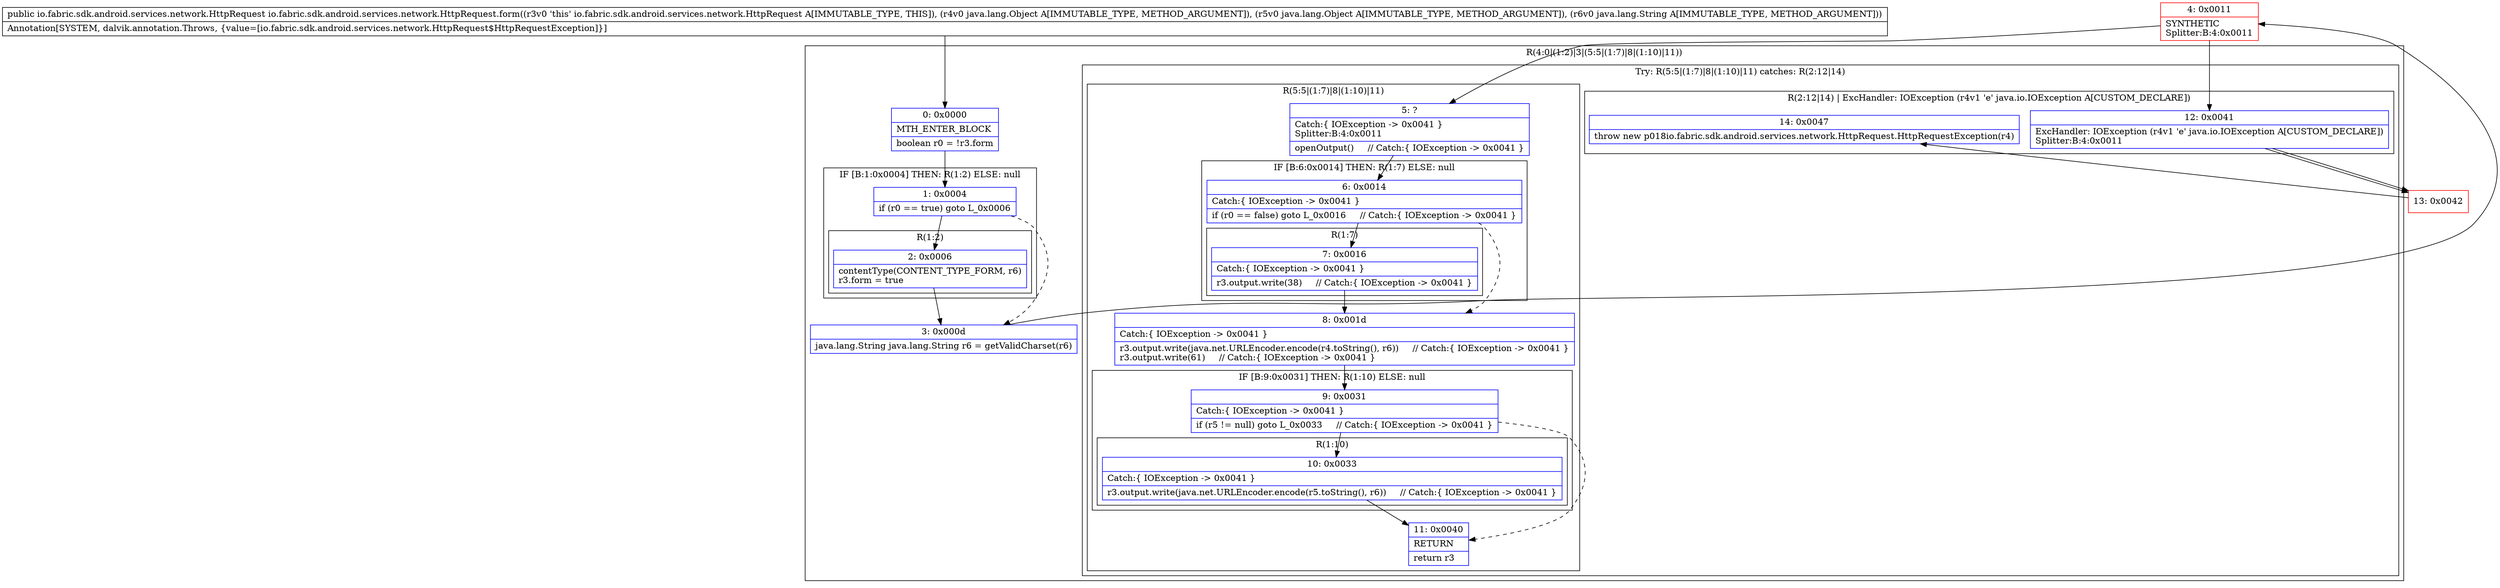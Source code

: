 digraph "CFG forio.fabric.sdk.android.services.network.HttpRequest.form(Ljava\/lang\/Object;Ljava\/lang\/Object;Ljava\/lang\/String;)Lio\/fabric\/sdk\/android\/services\/network\/HttpRequest;" {
subgraph cluster_Region_1016394119 {
label = "R(4:0|(1:2)|3|(5:5|(1:7)|8|(1:10)|11))";
node [shape=record,color=blue];
Node_0 [shape=record,label="{0\:\ 0x0000|MTH_ENTER_BLOCK\l|boolean r0 = !r3.form\l}"];
subgraph cluster_IfRegion_21062960 {
label = "IF [B:1:0x0004] THEN: R(1:2) ELSE: null";
node [shape=record,color=blue];
Node_1 [shape=record,label="{1\:\ 0x0004|if (r0 == true) goto L_0x0006\l}"];
subgraph cluster_Region_1584084792 {
label = "R(1:2)";
node [shape=record,color=blue];
Node_2 [shape=record,label="{2\:\ 0x0006|contentType(CONTENT_TYPE_FORM, r6)\lr3.form = true\l}"];
}
}
Node_3 [shape=record,label="{3\:\ 0x000d|java.lang.String java.lang.String r6 = getValidCharset(r6)\l}"];
subgraph cluster_TryCatchRegion_1498493834 {
label = "Try: R(5:5|(1:7)|8|(1:10)|11) catches: R(2:12|14)";
node [shape=record,color=blue];
subgraph cluster_Region_978719566 {
label = "R(5:5|(1:7)|8|(1:10)|11)";
node [shape=record,color=blue];
Node_5 [shape=record,label="{5\:\ ?|Catch:\{ IOException \-\> 0x0041 \}\lSplitter:B:4:0x0011\l|openOutput()     \/\/ Catch:\{ IOException \-\> 0x0041 \}\l}"];
subgraph cluster_IfRegion_505992081 {
label = "IF [B:6:0x0014] THEN: R(1:7) ELSE: null";
node [shape=record,color=blue];
Node_6 [shape=record,label="{6\:\ 0x0014|Catch:\{ IOException \-\> 0x0041 \}\l|if (r0 == false) goto L_0x0016     \/\/ Catch:\{ IOException \-\> 0x0041 \}\l}"];
subgraph cluster_Region_1642694168 {
label = "R(1:7)";
node [shape=record,color=blue];
Node_7 [shape=record,label="{7\:\ 0x0016|Catch:\{ IOException \-\> 0x0041 \}\l|r3.output.write(38)     \/\/ Catch:\{ IOException \-\> 0x0041 \}\l}"];
}
}
Node_8 [shape=record,label="{8\:\ 0x001d|Catch:\{ IOException \-\> 0x0041 \}\l|r3.output.write(java.net.URLEncoder.encode(r4.toString(), r6))     \/\/ Catch:\{ IOException \-\> 0x0041 \}\lr3.output.write(61)     \/\/ Catch:\{ IOException \-\> 0x0041 \}\l}"];
subgraph cluster_IfRegion_499497224 {
label = "IF [B:9:0x0031] THEN: R(1:10) ELSE: null";
node [shape=record,color=blue];
Node_9 [shape=record,label="{9\:\ 0x0031|Catch:\{ IOException \-\> 0x0041 \}\l|if (r5 != null) goto L_0x0033     \/\/ Catch:\{ IOException \-\> 0x0041 \}\l}"];
subgraph cluster_Region_559273290 {
label = "R(1:10)";
node [shape=record,color=blue];
Node_10 [shape=record,label="{10\:\ 0x0033|Catch:\{ IOException \-\> 0x0041 \}\l|r3.output.write(java.net.URLEncoder.encode(r5.toString(), r6))     \/\/ Catch:\{ IOException \-\> 0x0041 \}\l}"];
}
}
Node_11 [shape=record,label="{11\:\ 0x0040|RETURN\l|return r3\l}"];
}
subgraph cluster_Region_437292927 {
label = "R(2:12|14) | ExcHandler: IOException (r4v1 'e' java.io.IOException A[CUSTOM_DECLARE])\l";
node [shape=record,color=blue];
Node_12 [shape=record,label="{12\:\ 0x0041|ExcHandler: IOException (r4v1 'e' java.io.IOException A[CUSTOM_DECLARE])\lSplitter:B:4:0x0011\l}"];
Node_14 [shape=record,label="{14\:\ 0x0047|throw new p018io.fabric.sdk.android.services.network.HttpRequest.HttpRequestException(r4)\l}"];
}
}
}
subgraph cluster_Region_437292927 {
label = "R(2:12|14) | ExcHandler: IOException (r4v1 'e' java.io.IOException A[CUSTOM_DECLARE])\l";
node [shape=record,color=blue];
Node_12 [shape=record,label="{12\:\ 0x0041|ExcHandler: IOException (r4v1 'e' java.io.IOException A[CUSTOM_DECLARE])\lSplitter:B:4:0x0011\l}"];
Node_14 [shape=record,label="{14\:\ 0x0047|throw new p018io.fabric.sdk.android.services.network.HttpRequest.HttpRequestException(r4)\l}"];
}
Node_4 [shape=record,color=red,label="{4\:\ 0x0011|SYNTHETIC\lSplitter:B:4:0x0011\l}"];
Node_13 [shape=record,color=red,label="{13\:\ 0x0042}"];
MethodNode[shape=record,label="{public io.fabric.sdk.android.services.network.HttpRequest io.fabric.sdk.android.services.network.HttpRequest.form((r3v0 'this' io.fabric.sdk.android.services.network.HttpRequest A[IMMUTABLE_TYPE, THIS]), (r4v0 java.lang.Object A[IMMUTABLE_TYPE, METHOD_ARGUMENT]), (r5v0 java.lang.Object A[IMMUTABLE_TYPE, METHOD_ARGUMENT]), (r6v0 java.lang.String A[IMMUTABLE_TYPE, METHOD_ARGUMENT]))  | Annotation[SYSTEM, dalvik.annotation.Throws, \{value=[io.fabric.sdk.android.services.network.HttpRequest$HttpRequestException]\}]\l}"];
MethodNode -> Node_0;
Node_0 -> Node_1;
Node_1 -> Node_2;
Node_1 -> Node_3[style=dashed];
Node_2 -> Node_3;
Node_3 -> Node_4;
Node_5 -> Node_6;
Node_6 -> Node_7;
Node_6 -> Node_8[style=dashed];
Node_7 -> Node_8;
Node_8 -> Node_9;
Node_9 -> Node_10;
Node_9 -> Node_11[style=dashed];
Node_10 -> Node_11;
Node_12 -> Node_13;
Node_12 -> Node_13;
Node_4 -> Node_5;
Node_4 -> Node_12;
Node_13 -> Node_14;
}

